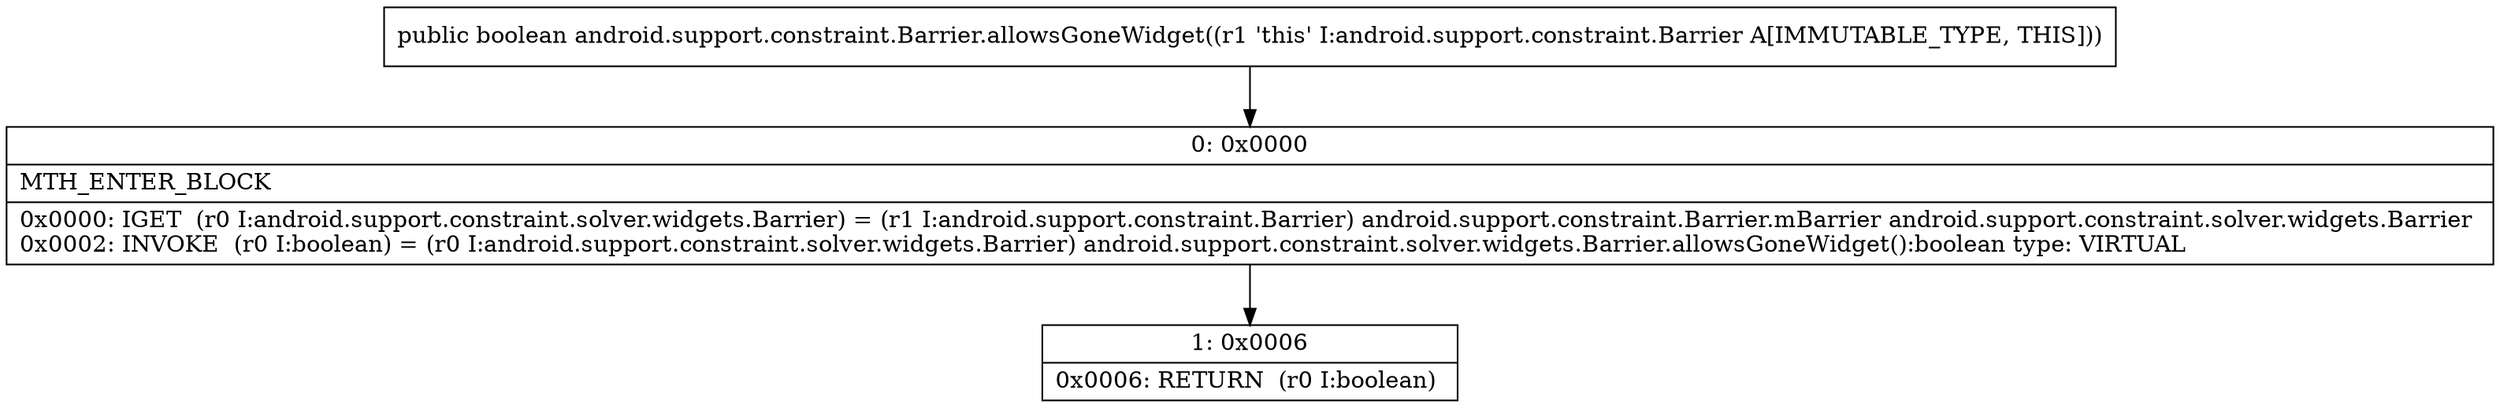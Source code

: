 digraph "CFG forandroid.support.constraint.Barrier.allowsGoneWidget()Z" {
Node_0 [shape=record,label="{0\:\ 0x0000|MTH_ENTER_BLOCK\l|0x0000: IGET  (r0 I:android.support.constraint.solver.widgets.Barrier) = (r1 I:android.support.constraint.Barrier) android.support.constraint.Barrier.mBarrier android.support.constraint.solver.widgets.Barrier \l0x0002: INVOKE  (r0 I:boolean) = (r0 I:android.support.constraint.solver.widgets.Barrier) android.support.constraint.solver.widgets.Barrier.allowsGoneWidget():boolean type: VIRTUAL \l}"];
Node_1 [shape=record,label="{1\:\ 0x0006|0x0006: RETURN  (r0 I:boolean) \l}"];
MethodNode[shape=record,label="{public boolean android.support.constraint.Barrier.allowsGoneWidget((r1 'this' I:android.support.constraint.Barrier A[IMMUTABLE_TYPE, THIS])) }"];
MethodNode -> Node_0;
Node_0 -> Node_1;
}

